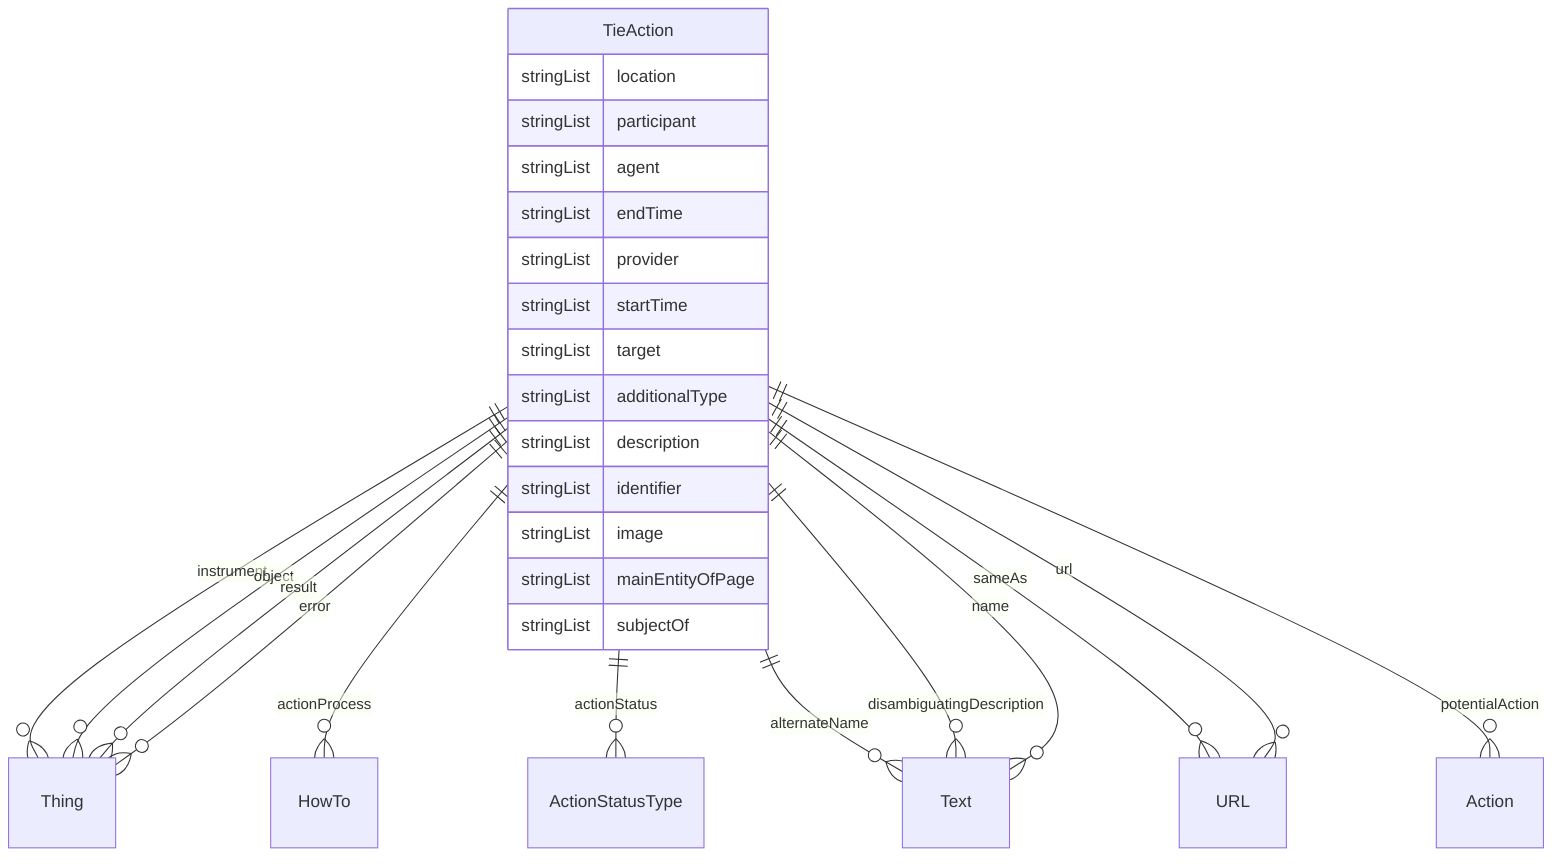 erDiagram
TieAction {
    stringList location  
    stringList participant  
    stringList agent  
    stringList endTime  
    stringList provider  
    stringList startTime  
    stringList target  
    stringList additionalType  
    stringList description  
    stringList identifier  
    stringList image  
    stringList mainEntityOfPage  
    stringList subjectOf  
}

TieAction ||--}o Thing : "instrument"
TieAction ||--}o Thing : "object"
TieAction ||--}o Thing : "result"
TieAction ||--}o HowTo : "actionProcess"
TieAction ||--}o ActionStatusType : "actionStatus"
TieAction ||--}o Thing : "error"
TieAction ||--}o Text : "alternateName"
TieAction ||--}o Text : "disambiguatingDescription"
TieAction ||--}o Text : "name"
TieAction ||--}o URL : "sameAs"
TieAction ||--}o Action : "potentialAction"
TieAction ||--}o URL : "url"